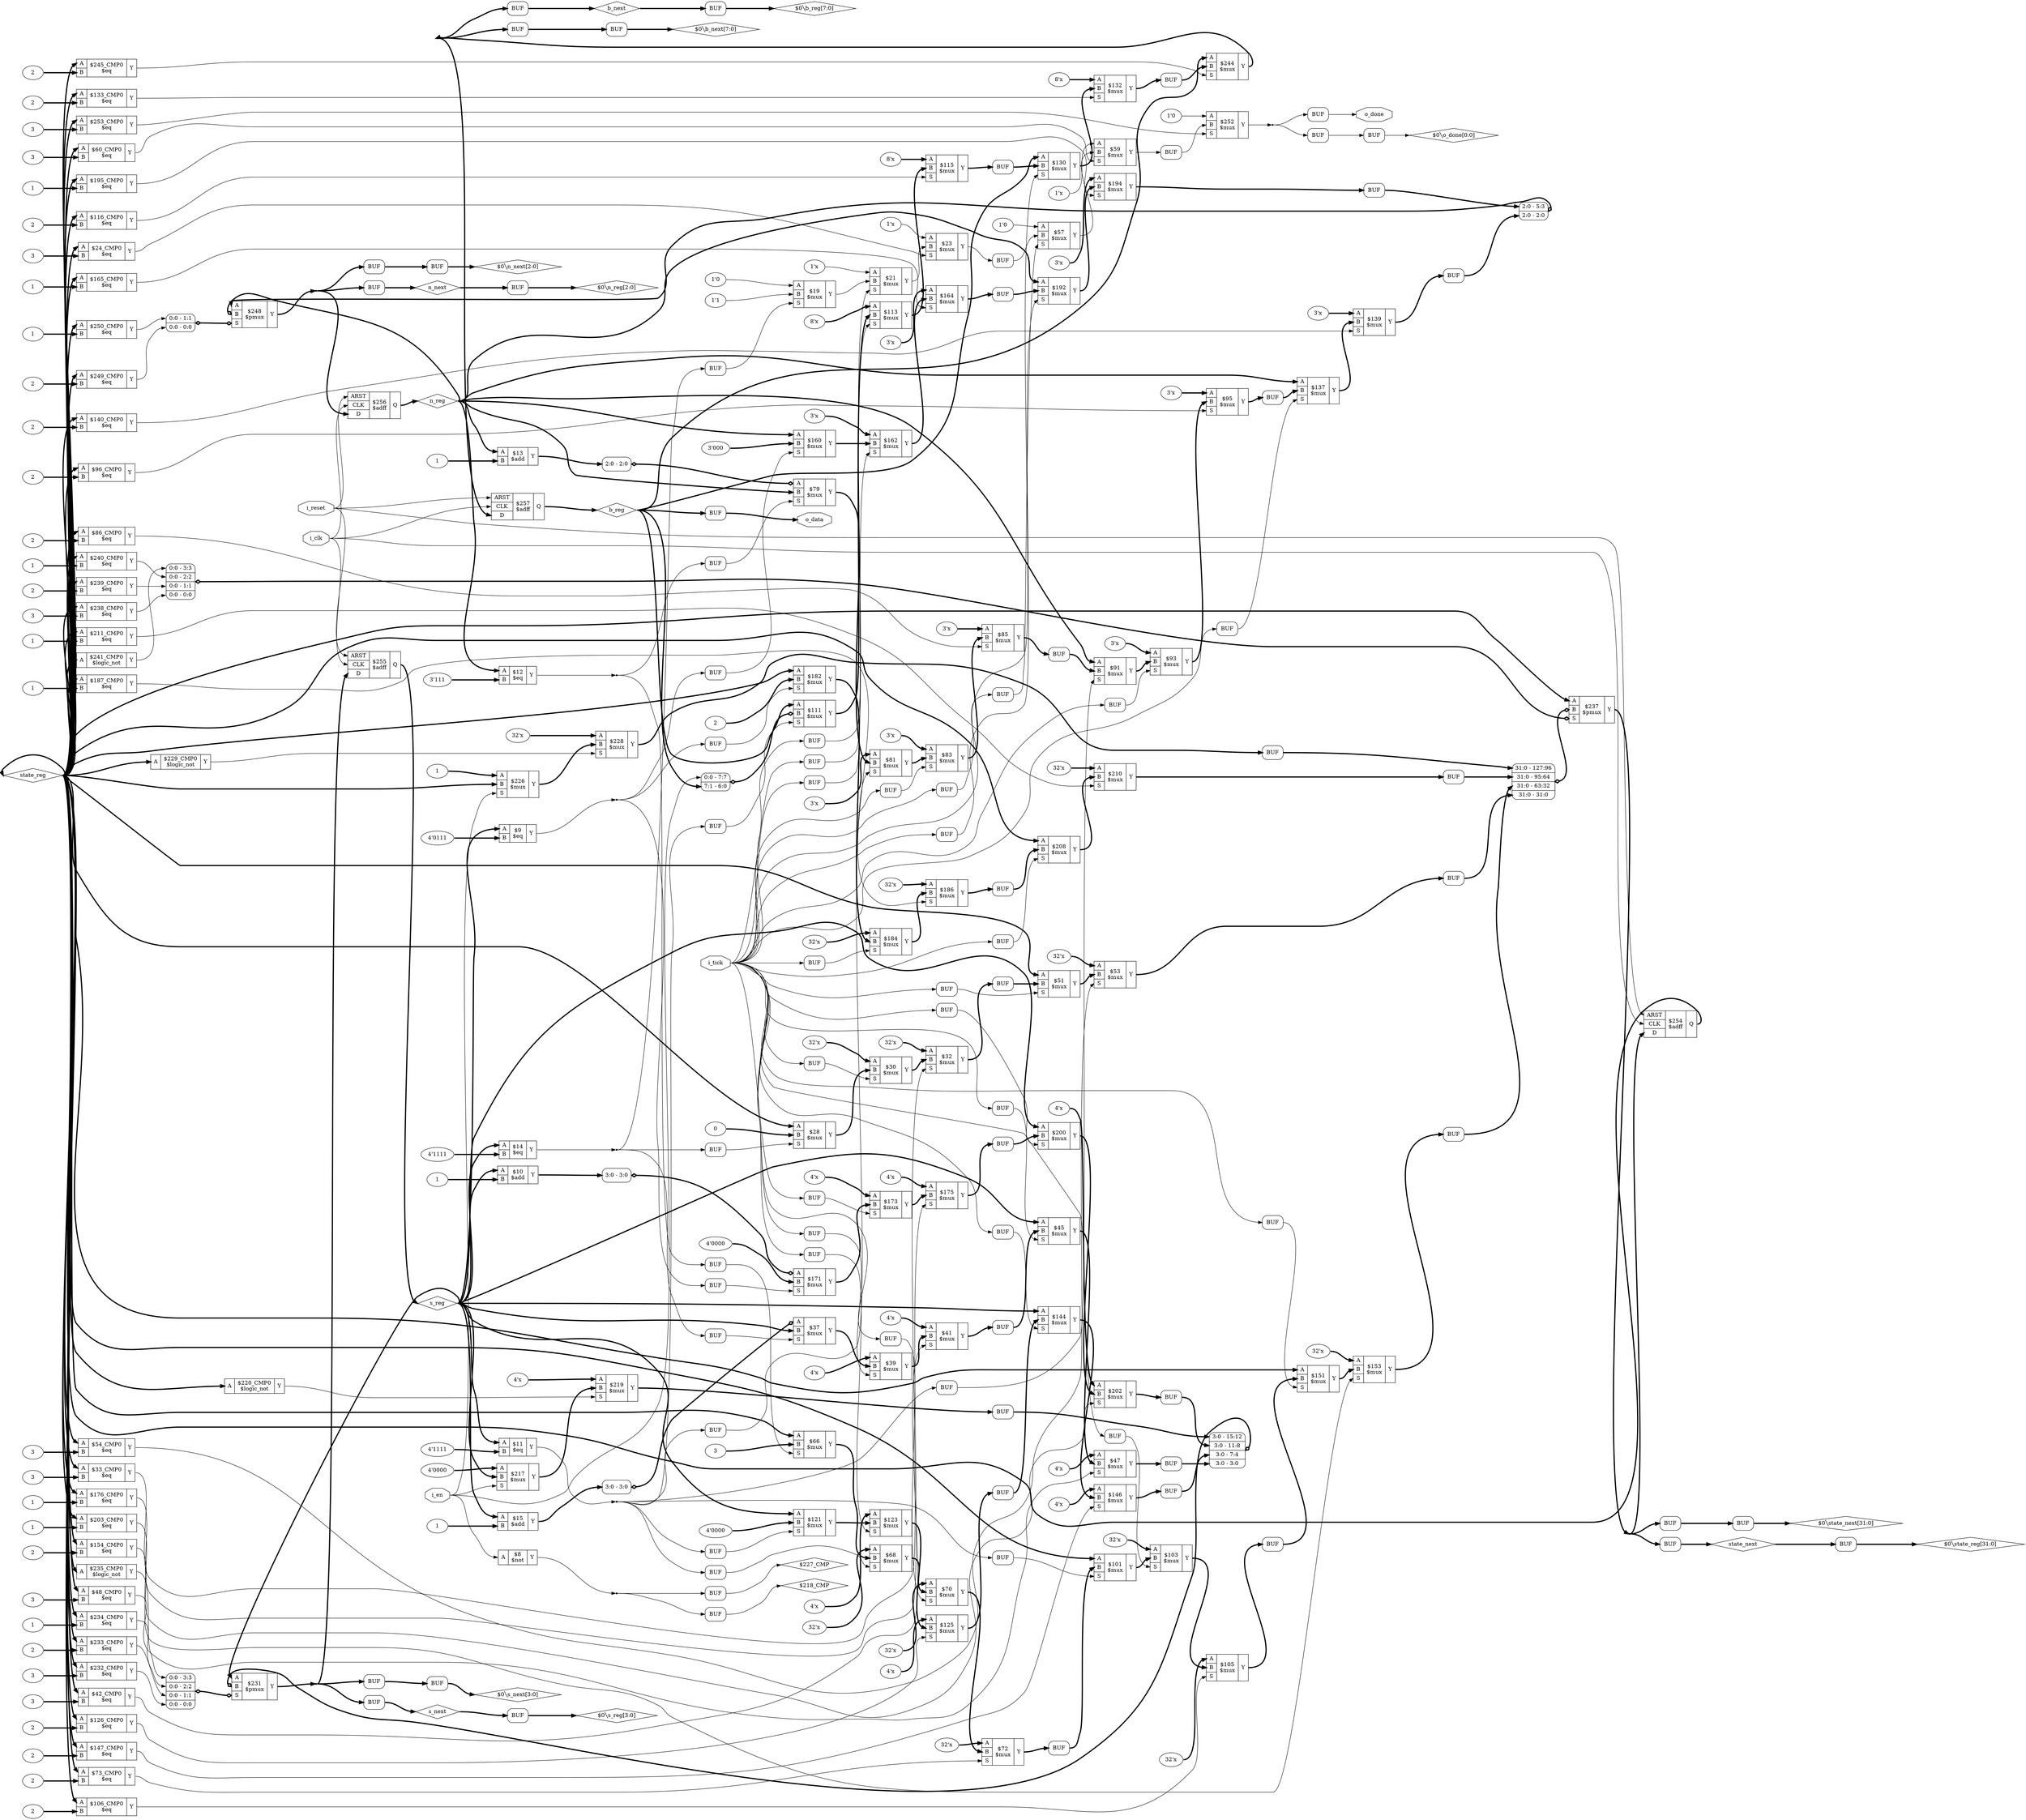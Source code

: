 digraph "mod_uart_rx" {
rankdir="LR";
remincross=true;
n188 [ shape=diamond, label="b_next", color="black", fontcolor="black" ];
n189 [ shape=diamond, label="b_reg", color="black", fontcolor="black" ];
n190 [ shape=diamond, label="n_next", color="black", fontcolor="black" ];
n191 [ shape=diamond, label="n_reg", color="black", fontcolor="black" ];
n192 [ shape=diamond, label="s_next", color="black", fontcolor="black" ];
n193 [ shape=diamond, label="s_reg", color="black", fontcolor="black" ];
n194 [ shape=diamond, label="state_next", color="black", fontcolor="black" ];
n195 [ shape=diamond, label="state_reg", color="black", fontcolor="black" ];
n196 [ shape=octagon, label="o_data", color="black", fontcolor="black" ];
n197 [ shape=octagon, label="o_done", color="black", fontcolor="black" ];
n198 [ shape=octagon, label="i_tick", color="black", fontcolor="black" ];
n199 [ shape=octagon, label="i_en", color="black", fontcolor="black" ];
n200 [ shape=octagon, label="i_reset", color="black", fontcolor="black" ];
n201 [ shape=octagon, label="i_clk", color="black", fontcolor="black" ];
c206 [ shape=record, label="{{<p202> ARST|<p203> CLK|<p204> D}|$257\n$adff|{<p205> Q}}" ];
c207 [ shape=record, label="{{<p202> ARST|<p203> CLK|<p204> D}|$256\n$adff|{<p205> Q}}" ];
c208 [ shape=record, label="{{<p202> ARST|<p203> CLK|<p204> D}|$255\n$adff|{<p205> Q}}" ];
c209 [ shape=record, label="{{<p202> ARST|<p203> CLK|<p204> D}|$254\n$adff|{<p205> Q}}" ];
v0 [ label="1'0" ];
c214 [ shape=record, label="{{<p210> A|<p211> B|<p212> S}|$252\n$mux|{<p213> Y}}" ];
v1 [ label="3" ];
c215 [ shape=record, label="{{<p210> A|<p211> B}|$253_CMP0\n$eq|{<p213> Y}}" ];
v2 [ label="1" ];
c216 [ shape=record, label="{{<p210> A|<p211> B}|$250_CMP0\n$eq|{<p213> Y}}" ];
c217 [ shape=record, label="{{<p210> A|<p211> B|<p212> S}|$248\n$pmux|{<p213> Y}}" ];
x3 [ shape=record, style=rounded, label="<s1> 0:0 - 1:1 |<s0> 0:0 - 0:0 " ];
x3:e -> c217:p212:w [arrowhead=odiamond, arrowtail=odiamond, dir=both, color="black", style="setlinewidth(3)", label=""];
x4 [ shape=record, style=rounded, label="<s1> 2:0 - 5:3 |<s0> 2:0 - 2:0 " ];
x4:e -> c217:p211:w [arrowhead=odiamond, arrowtail=odiamond, dir=both, color="black", style="setlinewidth(3)", label=""];
v5 [ label="2" ];
c218 [ shape=record, label="{{<p210> A|<p211> B}|$249_CMP0\n$eq|{<p213> Y}}" ];
c219 [ shape=record, label="{{<p210> A|<p211> B|<p212> S}|$244\n$mux|{<p213> Y}}" ];
v6 [ label="2" ];
c220 [ shape=record, label="{{<p210> A|<p211> B}|$245_CMP0\n$eq|{<p213> Y}}" ];
c221 [ shape=record, label="{{<p210> A}|$241_CMP0\n$logic_not|{<p213> Y}}" ];
v7 [ label="1" ];
c222 [ shape=record, label="{{<p210> A|<p211> B}|$240_CMP0\n$eq|{<p213> Y}}" ];
v8 [ label="2" ];
c223 [ shape=record, label="{{<p210> A|<p211> B}|$239_CMP0\n$eq|{<p213> Y}}" ];
c224 [ shape=record, label="{{<p210> A|<p211> B|<p212> S}|$237\n$pmux|{<p213> Y}}" ];
x9 [ shape=record, style=rounded, label="<s3> 0:0 - 3:3 |<s2> 0:0 - 2:2 |<s1> 0:0 - 1:1 |<s0> 0:0 - 0:0 " ];
x9:e -> c224:p212:w [arrowhead=odiamond, arrowtail=odiamond, dir=both, color="black", style="setlinewidth(3)", label=""];
x10 [ shape=record, style=rounded, label="<s3> 31:0 - 127:96 |<s2> 31:0 - 95:64 |<s1> 31:0 - 63:32 |<s0> 31:0 - 31:0 " ];
x10:e -> c224:p211:w [arrowhead=odiamond, arrowtail=odiamond, dir=both, color="black", style="setlinewidth(3)", label=""];
v11 [ label="3" ];
c225 [ shape=record, label="{{<p210> A|<p211> B}|$238_CMP0\n$eq|{<p213> Y}}" ];
c226 [ shape=record, label="{{<p210> A}|$235_CMP0\n$logic_not|{<p213> Y}}" ];
v12 [ label="1" ];
c227 [ shape=record, label="{{<p210> A|<p211> B}|$234_CMP0\n$eq|{<p213> Y}}" ];
v13 [ label="2" ];
c228 [ shape=record, label="{{<p210> A|<p211> B}|$233_CMP0\n$eq|{<p213> Y}}" ];
c229 [ shape=record, label="{{<p210> A|<p211> B|<p212> S}|$231\n$pmux|{<p213> Y}}" ];
x14 [ shape=record, style=rounded, label="<s3> 0:0 - 3:3 |<s2> 0:0 - 2:2 |<s1> 0:0 - 1:1 |<s0> 0:0 - 0:0 " ];
x14:e -> c229:p212:w [arrowhead=odiamond, arrowtail=odiamond, dir=both, color="black", style="setlinewidth(3)", label=""];
x15 [ shape=record, style=rounded, label="<s3> 3:0 - 15:12 |<s2> 3:0 - 11:8 |<s1> 3:0 - 7:4 |<s0> 3:0 - 3:0 " ];
x15:e -> c229:p211:w [arrowhead=odiamond, arrowtail=odiamond, dir=both, color="black", style="setlinewidth(3)", label=""];
v16 [ label="3" ];
c230 [ shape=record, label="{{<p210> A|<p211> B}|$232_CMP0\n$eq|{<p213> Y}}" ];
v17 [ label="32'x" ];
c231 [ shape=record, label="{{<p210> A|<p211> B|<p212> S}|$228\n$mux|{<p213> Y}}" ];
c232 [ shape=record, label="{{<p210> A}|$229_CMP0\n$logic_not|{<p213> Y}}" ];
v18 [ label="1" ];
c233 [ shape=record, label="{{<p210> A|<p211> B|<p212> S}|$226\n$mux|{<p213> Y}}" ];
v19 [ label="4'x" ];
c234 [ shape=record, label="{{<p210> A|<p211> B|<p212> S}|$219\n$mux|{<p213> Y}}" ];
c235 [ shape=record, label="{{<p210> A}|$220_CMP0\n$logic_not|{<p213> Y}}" ];
v20 [ label="4'0000" ];
c236 [ shape=record, label="{{<p210> A|<p211> B|<p212> S}|$217\n$mux|{<p213> Y}}" ];
v21 [ label="32'x" ];
c237 [ shape=record, label="{{<p210> A|<p211> B|<p212> S}|$210\n$mux|{<p213> Y}}" ];
v22 [ label="1" ];
c238 [ shape=record, label="{{<p210> A|<p211> B}|$211_CMP0\n$eq|{<p213> Y}}" ];
c239 [ shape=record, label="{{<p210> A|<p211> B|<p212> S}|$208\n$mux|{<p213> Y}}" ];
v23 [ label="4'x" ];
c240 [ shape=record, label="{{<p210> A|<p211> B|<p212> S}|$202\n$mux|{<p213> Y}}" ];
v24 [ label="1" ];
c241 [ shape=record, label="{{<p210> A|<p211> B}|$203_CMP0\n$eq|{<p213> Y}}" ];
c242 [ shape=record, label="{{<p210> A|<p211> B|<p212> S}|$200\n$mux|{<p213> Y}}" ];
v25 [ label="3'x" ];
c243 [ shape=record, label="{{<p210> A|<p211> B|<p212> S}|$194\n$mux|{<p213> Y}}" ];
v26 [ label="1" ];
c244 [ shape=record, label="{{<p210> A|<p211> B}|$195_CMP0\n$eq|{<p213> Y}}" ];
c245 [ shape=record, label="{{<p210> A|<p211> B|<p212> S}|$192\n$mux|{<p213> Y}}" ];
v27 [ label="32'x" ];
c246 [ shape=record, label="{{<p210> A|<p211> B|<p212> S}|$186\n$mux|{<p213> Y}}" ];
v28 [ label="1" ];
c247 [ shape=record, label="{{<p210> A|<p211> B}|$187_CMP0\n$eq|{<p213> Y}}" ];
v29 [ label="32'x" ];
c248 [ shape=record, label="{{<p210> A|<p211> B|<p212> S}|$184\n$mux|{<p213> Y}}" ];
v30 [ label="2" ];
c249 [ shape=record, label="{{<p210> A|<p211> B|<p212> S}|$182\n$mux|{<p213> Y}}" ];
v31 [ label="4'x" ];
c250 [ shape=record, label="{{<p210> A|<p211> B|<p212> S}|$175\n$mux|{<p213> Y}}" ];
v32 [ label="1" ];
c251 [ shape=record, label="{{<p210> A|<p211> B}|$176_CMP0\n$eq|{<p213> Y}}" ];
v33 [ label="4'x" ];
c252 [ shape=record, label="{{<p210> A|<p211> B|<p212> S}|$173\n$mux|{<p213> Y}}" ];
v34 [ label="4'0000" ];
c253 [ shape=record, label="{{<p210> A|<p211> B|<p212> S}|$171\n$mux|{<p213> Y}}" ];
x35 [ shape=record, style=rounded, label="<s0> 3:0 - 3:0 " ];
x35:e -> c253:p210:w [arrowhead=odiamond, arrowtail=odiamond, dir=both, color="black", style="setlinewidth(3)", label=""];
v36 [ label="3'x" ];
c254 [ shape=record, label="{{<p210> A|<p211> B|<p212> S}|$164\n$mux|{<p213> Y}}" ];
v37 [ label="1" ];
c255 [ shape=record, label="{{<p210> A|<p211> B}|$165_CMP0\n$eq|{<p213> Y}}" ];
v38 [ label="3'x" ];
c256 [ shape=record, label="{{<p210> A|<p211> B|<p212> S}|$162\n$mux|{<p213> Y}}" ];
v39 [ label="3'000" ];
c257 [ shape=record, label="{{<p210> A|<p211> B|<p212> S}|$160\n$mux|{<p213> Y}}" ];
v40 [ label="32'x" ];
c258 [ shape=record, label="{{<p210> A|<p211> B|<p212> S}|$153\n$mux|{<p213> Y}}" ];
v41 [ label="2" ];
c259 [ shape=record, label="{{<p210> A|<p211> B}|$154_CMP0\n$eq|{<p213> Y}}" ];
c260 [ shape=record, label="{{<p210> A|<p211> B|<p212> S}|$151\n$mux|{<p213> Y}}" ];
v42 [ label="4'x" ];
c261 [ shape=record, label="{{<p210> A|<p211> B|<p212> S}|$146\n$mux|{<p213> Y}}" ];
v43 [ label="2" ];
c262 [ shape=record, label="{{<p210> A|<p211> B}|$147_CMP0\n$eq|{<p213> Y}}" ];
c263 [ shape=record, label="{{<p210> A|<p211> B|<p212> S}|$144\n$mux|{<p213> Y}}" ];
v44 [ label="3'x" ];
c264 [ shape=record, label="{{<p210> A|<p211> B|<p212> S}|$139\n$mux|{<p213> Y}}" ];
v45 [ label="2" ];
c265 [ shape=record, label="{{<p210> A|<p211> B}|$140_CMP0\n$eq|{<p213> Y}}" ];
c266 [ shape=record, label="{{<p210> A|<p211> B|<p212> S}|$137\n$mux|{<p213> Y}}" ];
v46 [ label="8'x" ];
c267 [ shape=record, label="{{<p210> A|<p211> B|<p212> S}|$132\n$mux|{<p213> Y}}" ];
v47 [ label="2" ];
c268 [ shape=record, label="{{<p210> A|<p211> B}|$133_CMP0\n$eq|{<p213> Y}}" ];
c269 [ shape=record, label="{{<p210> A|<p211> B|<p212> S}|$130\n$mux|{<p213> Y}}" ];
v48 [ label="4'x" ];
c270 [ shape=record, label="{{<p210> A|<p211> B|<p212> S}|$125\n$mux|{<p213> Y}}" ];
v49 [ label="2" ];
c271 [ shape=record, label="{{<p210> A|<p211> B}|$126_CMP0\n$eq|{<p213> Y}}" ];
v50 [ label="4'x" ];
c272 [ shape=record, label="{{<p210> A|<p211> B|<p212> S}|$123\n$mux|{<p213> Y}}" ];
v51 [ label="4'0000" ];
c273 [ shape=record, label="{{<p210> A|<p211> B|<p212> S}|$121\n$mux|{<p213> Y}}" ];
v52 [ label="8'x" ];
c274 [ shape=record, label="{{<p210> A|<p211> B|<p212> S}|$115\n$mux|{<p213> Y}}" ];
v53 [ label="2" ];
c275 [ shape=record, label="{{<p210> A|<p211> B}|$116_CMP0\n$eq|{<p213> Y}}" ];
v54 [ label="8'x" ];
c276 [ shape=record, label="{{<p210> A|<p211> B|<p212> S}|$113\n$mux|{<p213> Y}}" ];
c277 [ shape=record, label="{{<p210> A|<p211> B|<p212> S}|$111\n$mux|{<p213> Y}}" ];
x55 [ shape=record, style=rounded, label="<s1> 0:0 - 7:7 |<s0> 7:1 - 6:0 " ];
x55:e -> c277:p211:w [arrowhead=odiamond, arrowtail=odiamond, dir=both, color="black", style="setlinewidth(3)", label=""];
v56 [ label="32'x" ];
c278 [ shape=record, label="{{<p210> A|<p211> B|<p212> S}|$105\n$mux|{<p213> Y}}" ];
v57 [ label="2" ];
c279 [ shape=record, label="{{<p210> A|<p211> B}|$106_CMP0\n$eq|{<p213> Y}}" ];
v58 [ label="32'x" ];
c280 [ shape=record, label="{{<p210> A|<p211> B|<p212> S}|$103\n$mux|{<p213> Y}}" ];
c281 [ shape=record, label="{{<p210> A|<p211> B|<p212> S}|$101\n$mux|{<p213> Y}}" ];
v59 [ label="3'x" ];
c282 [ shape=record, label="{{<p210> A|<p211> B|<p212> S}|$95\n$mux|{<p213> Y}}" ];
v60 [ label="2" ];
c283 [ shape=record, label="{{<p210> A|<p211> B}|$96_CMP0\n$eq|{<p213> Y}}" ];
v61 [ label="3'x" ];
c284 [ shape=record, label="{{<p210> A|<p211> B|<p212> S}|$93\n$mux|{<p213> Y}}" ];
c285 [ shape=record, label="{{<p210> A|<p211> B|<p212> S}|$91\n$mux|{<p213> Y}}" ];
v62 [ label="3'x" ];
c286 [ shape=record, label="{{<p210> A|<p211> B|<p212> S}|$85\n$mux|{<p213> Y}}" ];
v63 [ label="2" ];
c287 [ shape=record, label="{{<p210> A|<p211> B}|$86_CMP0\n$eq|{<p213> Y}}" ];
v64 [ label="3'x" ];
c288 [ shape=record, label="{{<p210> A|<p211> B|<p212> S}|$83\n$mux|{<p213> Y}}" ];
v65 [ label="3'x" ];
c289 [ shape=record, label="{{<p210> A|<p211> B|<p212> S}|$81\n$mux|{<p213> Y}}" ];
c290 [ shape=record, label="{{<p210> A|<p211> B|<p212> S}|$79\n$mux|{<p213> Y}}" ];
x66 [ shape=record, style=rounded, label="<s0> 2:0 - 2:0 " ];
x66:e -> c290:p210:w [arrowhead=odiamond, arrowtail=odiamond, dir=both, color="black", style="setlinewidth(3)", label=""];
v67 [ label="32'x" ];
c291 [ shape=record, label="{{<p210> A|<p211> B|<p212> S}|$72\n$mux|{<p213> Y}}" ];
v68 [ label="2" ];
c292 [ shape=record, label="{{<p210> A|<p211> B}|$73_CMP0\n$eq|{<p213> Y}}" ];
v69 [ label="32'x" ];
c293 [ shape=record, label="{{<p210> A|<p211> B|<p212> S}|$70\n$mux|{<p213> Y}}" ];
v70 [ label="32'x" ];
c294 [ shape=record, label="{{<p210> A|<p211> B|<p212> S}|$68\n$mux|{<p213> Y}}" ];
v71 [ label="3" ];
c295 [ shape=record, label="{{<p210> A|<p211> B|<p212> S}|$66\n$mux|{<p213> Y}}" ];
v72 [ label="1'x" ];
c296 [ shape=record, label="{{<p210> A|<p211> B|<p212> S}|$59\n$mux|{<p213> Y}}" ];
v73 [ label="3" ];
c297 [ shape=record, label="{{<p210> A|<p211> B}|$60_CMP0\n$eq|{<p213> Y}}" ];
v74 [ label="1'0" ];
c298 [ shape=record, label="{{<p210> A|<p211> B|<p212> S}|$57\n$mux|{<p213> Y}}" ];
v75 [ label="32'x" ];
c299 [ shape=record, label="{{<p210> A|<p211> B|<p212> S}|$53\n$mux|{<p213> Y}}" ];
v76 [ label="3" ];
c300 [ shape=record, label="{{<p210> A|<p211> B}|$54_CMP0\n$eq|{<p213> Y}}" ];
c301 [ shape=record, label="{{<p210> A|<p211> B|<p212> S}|$51\n$mux|{<p213> Y}}" ];
v77 [ label="4'x" ];
c302 [ shape=record, label="{{<p210> A|<p211> B|<p212> S}|$47\n$mux|{<p213> Y}}" ];
v78 [ label="3" ];
c303 [ shape=record, label="{{<p210> A|<p211> B}|$48_CMP0\n$eq|{<p213> Y}}" ];
c304 [ shape=record, label="{{<p210> A|<p211> B|<p212> S}|$45\n$mux|{<p213> Y}}" ];
v79 [ label="4'x" ];
c305 [ shape=record, label="{{<p210> A|<p211> B|<p212> S}|$41\n$mux|{<p213> Y}}" ];
v80 [ label="3" ];
c306 [ shape=record, label="{{<p210> A|<p211> B}|$42_CMP0\n$eq|{<p213> Y}}" ];
v81 [ label="4'x" ];
c307 [ shape=record, label="{{<p210> A|<p211> B|<p212> S}|$39\n$mux|{<p213> Y}}" ];
c308 [ shape=record, label="{{<p210> A|<p211> B|<p212> S}|$37\n$mux|{<p213> Y}}" ];
x82 [ shape=record, style=rounded, label="<s0> 3:0 - 3:0 " ];
x82:e -> c308:p210:w [arrowhead=odiamond, arrowtail=odiamond, dir=both, color="black", style="setlinewidth(3)", label=""];
v83 [ label="32'x" ];
c309 [ shape=record, label="{{<p210> A|<p211> B|<p212> S}|$32\n$mux|{<p213> Y}}" ];
v84 [ label="3" ];
c310 [ shape=record, label="{{<p210> A|<p211> B}|$33_CMP0\n$eq|{<p213> Y}}" ];
v85 [ label="32'x" ];
c311 [ shape=record, label="{{<p210> A|<p211> B|<p212> S}|$30\n$mux|{<p213> Y}}" ];
v86 [ label="0" ];
c312 [ shape=record, label="{{<p210> A|<p211> B|<p212> S}|$28\n$mux|{<p213> Y}}" ];
v87 [ label="1'x" ];
c313 [ shape=record, label="{{<p210> A|<p211> B|<p212> S}|$23\n$mux|{<p213> Y}}" ];
v88 [ label="3" ];
c314 [ shape=record, label="{{<p210> A|<p211> B}|$24_CMP0\n$eq|{<p213> Y}}" ];
v89 [ label="1'x" ];
c315 [ shape=record, label="{{<p210> A|<p211> B|<p212> S}|$21\n$mux|{<p213> Y}}" ];
v90 [ label="1'1" ];
v91 [ label="1'0" ];
c316 [ shape=record, label="{{<p210> A|<p211> B|<p212> S}|$19\n$mux|{<p213> Y}}" ];
v92 [ label="1" ];
c317 [ shape=record, label="{{<p210> A|<p211> B}|$15\n$add|{<p213> Y}}" ];
v93 [ label="4'1111" ];
c318 [ shape=record, label="{{<p210> A|<p211> B}|$14\n$eq|{<p213> Y}}" ];
v94 [ label="1" ];
c319 [ shape=record, label="{{<p210> A|<p211> B}|$13\n$add|{<p213> Y}}" ];
v95 [ label="3'111" ];
c320 [ shape=record, label="{{<p210> A|<p211> B}|$12\n$eq|{<p213> Y}}" ];
v96 [ label="4'1111" ];
c321 [ shape=record, label="{{<p210> A|<p211> B}|$11\n$eq|{<p213> Y}}" ];
v97 [ label="1" ];
c322 [ shape=record, label="{{<p210> A|<p211> B}|$10\n$add|{<p213> Y}}" ];
v98 [ label="4'0111" ];
c323 [ shape=record, label="{{<p210> A|<p211> B}|$9\n$eq|{<p213> Y}}" ];
c324 [ shape=record, label="{{<p210> A}|$8\n$not|{<p213> Y}}" ];
x99 [shape=box, style=rounded, label="BUF"];
x100 [shape=box, style=rounded, label="BUF"];
x101 [shape=box, style=rounded, label="BUF"];
x102 [shape=box, style=rounded, label="BUF"];
x103 [shape=box, style=rounded, label="BUF"];
x104 [shape=box, style=rounded, label="BUF"];
x105 [shape=box, style=rounded, label="BUF"];
x106 [shape=box, style=rounded, label="BUF"];
x107 [shape=box, style=rounded, label="BUF"];
x108 [shape=box, style=rounded, label="BUF"];
x109 [shape=box, style=rounded, label="BUF"];
x110 [shape=box, style=rounded, label="BUF"];
x111 [shape=box, style=rounded, label="BUF"];
x112 [shape=box, style=rounded, label="BUF"];
x113 [shape=box, style=rounded, label="BUF"];
x114 [shape=box, style=rounded, label="BUF"];
x115 [shape=box, style=rounded, label="BUF"];
x116 [shape=box, style=rounded, label="BUF"];
x117 [shape=box, style=rounded, label="BUF"];
x118 [shape=box, style=rounded, label="BUF"];
x119 [shape=box, style=rounded, label="BUF"];
x120 [shape=box, style=rounded, label="BUF"];
x121 [shape=box, style=rounded, label="BUF"];
x122 [shape=box, style=rounded, label="BUF"];
x123 [shape=box, style=rounded, label="BUF"];
x124 [shape=box, style=rounded, label="BUF"];
x125 [shape=box, style=rounded, label="BUF"];
x126 [shape=box, style=rounded, label="BUF"];
x127 [shape=box, style=rounded, label="BUF"];
x128 [shape=box, style=rounded, label="BUF"];
x129 [shape=box, style=rounded, label="BUF"];
x130 [shape=box, style=rounded, label="BUF"];
x131 [shape=box, style=rounded, label="BUF"];
x132 [shape=box, style=rounded, label="BUF"];
x133 [shape=box, style=rounded, label="BUF"];
x134 [shape=box, style=rounded, label="BUF"];
x135 [shape=box, style=rounded, label="BUF"];
x136 [shape=box, style=rounded, label="BUF"];
x137 [shape=box, style=rounded, label="BUF"];
x138 [shape=box, style=rounded, label="BUF"];
x139 [shape=box, style=rounded, label="BUF"];
x140 [shape=box, style=rounded, label="BUF"];
x141 [shape=box, style=rounded, label="BUF"];
x142 [shape=box, style=rounded, label="BUF"];
x143 [shape=box, style=rounded, label="BUF"];
x144 [shape=box, style=rounded, label="BUF"];
x145 [shape=box, style=rounded, label="BUF"];
x146 [shape=box, style=rounded, label="BUF"];
x147 [shape=box, style=rounded, label="BUF"];
x148 [shape=box, style=rounded, label="BUF"];
x149 [shape=box, style=rounded, label="BUF"];
x150 [shape=box, style=rounded, label="BUF"];
x151 [shape=box, style=rounded, label="BUF"];
x152 [shape=box, style=rounded, label="BUF"];
x153 [shape=box, style=rounded, label="BUF"];
x154 [shape=box, style=rounded, label="BUF"];
x155 [shape=box, style=rounded, label="BUF"];
x156 [shape=box, style=rounded, label="BUF"];
x157 [shape=box, style=rounded, label="BUF"];
x158 [shape=box, style=rounded, label="BUF"];
x159 [shape=box, style=rounded, label="BUF"];
x160 [shape=box, style=rounded, label="BUF"];
x161 [shape=box, style=rounded, label="BUF"];
x162 [shape=box, style=rounded, label="BUF"];
x163 [shape=box, style=rounded, label="BUF"];
x164 [shape=box, style=rounded, label="BUF"];
x165 [shape=box, style=rounded, label="BUF"];
x166 [shape=box, style=rounded, label="BUF"];
x167 [shape=box, style=rounded, label="BUF"];
x168 [shape=box, style=rounded, label="BUF"];
x169 [shape=box, style=rounded, label="BUF"];
x170 [shape=box, style=rounded, label="BUF"];
x171 [shape=box, style=rounded, label="BUF"];
x172 [shape=box, style=rounded, label="BUF"];
x173 [shape=box, style=rounded, label="BUF"];
x174 [shape=box, style=rounded, label="BUF"];
x175 [shape=box, style=rounded, label="BUF"];
x176 [shape=box, style=rounded, label="BUF"];
x177 [shape=box, style=rounded, label="BUF"];
x178 [shape=box, style=rounded, label="BUF"];
x179 [shape=box, style=rounded, label="BUF"];
x180 [shape=box, style=rounded, label="BUF"];
n1 [ shape=point ];
c214:p213:e -> n1:w [color="black", label=""];
n1:e -> x171:w:w [color="black", label=""];
n1:e -> x176:w:w [color="black", label=""];
c223:p213:e -> x9:s1:w [color="black", label=""];
c289:p213:e -> c288:p211:w [color="black", style="setlinewidth(3)", label=""];
x125:e:e -> c289:p212:w [color="black", label=""];
c290:p213:e -> c289:p211:w [color="black", style="setlinewidth(3)", label=""];
x124:e:e -> c290:p212:w [color="black", label=""];
c291:p213:e -> x123:w:w [color="black", style="setlinewidth(3)", label=""];
c292:p213:e -> c291:p212:w [color="black", label=""];
c293:p213:e -> c291:p211:w [color="black", style="setlinewidth(3)", label=""];
x122:e:e -> c293:p212:w [color="black", label=""];
c294:p213:e -> c293:p211:w [color="black", style="setlinewidth(3)", label=""];
x121:e:e -> c294:p212:w [color="black", label=""];
n11 [ shape=point ];
c224:p213:e -> n11:w [color="black", style="setlinewidth(3)", label=""];
n11:e -> c209:p204:w [color="black", style="setlinewidth(3)", label=""];
n11:e -> x168:w:w [color="black", style="setlinewidth(3)", label=""];
n11:e -> x177:w:w [color="black", style="setlinewidth(3)", label=""];
c295:p213:e -> c294:p211:w [color="black", style="setlinewidth(3)", label=""];
x120:e:e -> c295:p212:w [color="black", label=""];
c296:p213:e -> x119:w:w [color="black", label=""];
c297:p213:e -> c296:p212:w [color="black", label=""];
c298:p213:e -> c296:p211:w [color="black", label=""];
x118:e:e -> c298:p212:w [color="black", label=""];
c299:p213:e -> x117:w:w [color="black", style="setlinewidth(3)", label=""];
c300:p213:e -> c299:p212:w [color="black", label=""];
c301:p213:e -> c299:p211:w [color="black", style="setlinewidth(3)", label=""];
x116:e:e -> c301:p212:w [color="black", label=""];
c225:p213:e -> x9:s0:w [color="black", label=""];
c302:p213:e -> x115:w:w [color="black", style="setlinewidth(3)", label=""];
c303:p213:e -> c302:p212:w [color="black", label=""];
c304:p213:e -> c302:p211:w [color="black", style="setlinewidth(3)", label=""];
x114:e:e -> c304:p212:w [color="black", label=""];
c305:p213:e -> x113:w:w [color="black", style="setlinewidth(3)", label=""];
c306:p213:e -> c305:p212:w [color="black", label=""];
c307:p213:e -> c305:p211:w [color="black", style="setlinewidth(3)", label=""];
x112:e:e -> c307:p212:w [color="black", label=""];
c308:p213:e -> c307:p211:w [color="black", style="setlinewidth(3)", label=""];
x111:e:e -> c308:p212:w [color="black", label=""];
c226:p213:e -> x14:s3:w [color="black", label=""];
c309:p213:e -> x110:w:w [color="black", style="setlinewidth(3)", label=""];
c310:p213:e -> c309:p212:w [color="black", label=""];
c311:p213:e -> c309:p211:w [color="black", style="setlinewidth(3)", label=""];
x109:e:e -> c311:p212:w [color="black", label=""];
c312:p213:e -> c311:p211:w [color="black", style="setlinewidth(3)", label=""];
x108:e:e -> c312:p212:w [color="black", label=""];
c313:p213:e -> x107:w:w [color="black", label=""];
c314:p213:e -> c313:p212:w [color="black", label=""];
c315:p213:e -> c313:p211:w [color="black", label=""];
x106:e:e -> c315:p212:w [color="black", label=""];
c227:p213:e -> x14:s2:w [color="black", label=""];
c316:p213:e -> c315:p211:w [color="black", label=""];
x105:e:e -> c316:p212:w [color="black", label=""];
c317:p213:e -> x82:s0:w [color="black", style="setlinewidth(3)", label=""];
x113:e:e -> c304:p211:w [color="black", style="setlinewidth(3)", label=""];
x110:e:e -> c301:p211:w [color="black", style="setlinewidth(3)", label=""];
x107:e:e -> c298:p211:w [color="black", label=""];
n146 [ shape=point ];
c318:p213:e -> n146:w [color="black", label=""];
n146:e -> x105:w:w [color="black", label=""];
n146:e -> x108:w:w [color="black", label=""];
n146:e -> x111:w:w [color="black", label=""];
x115:e:e -> x15:s0:w [color="black", style="setlinewidth(3)", label=""];
x117:e:e -> x10:s0:w [color="black", style="setlinewidth(3)", label=""];
x119:e:e -> c214:p211:w [color="black", label=""];
c228:p213:e -> x14:s1:w [color="black", label=""];
c319:p213:e -> x66:s0:w [color="black", style="setlinewidth(3)", label=""];
x127:e:e -> c285:p211:w [color="black", style="setlinewidth(3)", label=""];
x123:e:e -> c281:p211:w [color="black", style="setlinewidth(3)", label=""];
n153 [ shape=point ];
c320:p213:e -> n153:w [color="black", label=""];
n153:e -> x120:w:w [color="black", label=""];
n153:e -> x124:w:w [color="black", label=""];
x136:e:e -> c269:p211:w [color="black", style="setlinewidth(3)", label=""];
x130:e:e -> c266:p211:w [color="black", style="setlinewidth(3)", label=""];
x139:e:e -> c263:p211:w [color="black", style="setlinewidth(3)", label=""];
x133:e:e -> c260:p211:w [color="black", style="setlinewidth(3)", label=""];
n158 [ shape=point ];
c321:p213:e -> n158:w [color="black", label=""];
n158:e -> x121:w:w [color="black", label=""];
n158:e -> x125:w:w [color="black", label=""];
n158:e -> x128:w:w [color="black", label=""];
n158:e -> x131:w:w [color="black", label=""];
n158:e -> x134:w:w [color="black", label=""];
n158:e -> x137:w:w [color="black", label=""];
x141:e:e -> c219:p211:w [color="black", style="setlinewidth(3)", label=""];
n16 [ shape=point ];
c229:p213:e -> n16:w [color="black", style="setlinewidth(3)", label=""];
n16:e -> c208:p204:w [color="black", style="setlinewidth(3)", label=""];
n16:e -> x167:w:w [color="black", style="setlinewidth(3)", label=""];
n16:e -> x178:w:w [color="black", style="setlinewidth(3)", label=""];
x143:e:e -> x4:s0:w [color="black", style="setlinewidth(3)", label=""];
x145:e:e -> x15:s1:w [color="black", style="setlinewidth(3)", label=""];
x147:e:e -> x10:s1:w [color="black", style="setlinewidth(3)", label=""];
c322:p213:e -> x35:s0:w [color="black", style="setlinewidth(3)", label=""];
x150:e:e -> c245:p211:w [color="black", style="setlinewidth(3)", label=""];
x153:e:e -> c242:p211:w [color="black", style="setlinewidth(3)", label=""];
x156:e:e -> c239:p211:w [color="black", style="setlinewidth(3)", label=""];
n167 [ shape=point ];
c323:p213:e -> n167:w [color="black", label=""];
n167:e -> x148:w:w [color="black", label=""];
n167:e -> x151:w:w [color="black", label=""];
n167:e -> x154:w:w [color="black", label=""];
x158:e:e -> x4:s1:w [color="black", style="setlinewidth(3)", label=""];
x160:e:e -> x15:s2:w [color="black", style="setlinewidth(3)", label=""];
c230:p213:e -> x14:s0:w [color="black", label=""];
x162:e:e -> x10:s2:w [color="black", style="setlinewidth(3)", label=""];
x164:e:e -> x15:s3:w [color="black", style="setlinewidth(3)", label=""];
x166:e:e -> x10:s3:w [color="black", style="setlinewidth(3)", label=""];
n173 [ shape=point ];
c324:p213:e -> n173:w [color="black", label=""];
n173:e -> x163:w:w [color="black", label=""];
n173:e -> x165:w:w [color="black", label=""];
x169:e:e -> x100:w:w [color="black", style="setlinewidth(3)", label=""];
x170:e:e -> x101:w:w [color="black", style="setlinewidth(3)", label=""];
x167:e:e -> x102:w:w [color="black", style="setlinewidth(3)", label=""];
x168:e:e -> x103:w:w [color="black", style="setlinewidth(3)", label=""];
x171:e:e -> x104:w:w [color="black", label=""];
n179 [ shape=diamond, label="$0&#9586;b_next[7:0]" ];
x100:e:e -> n179:w [color="black", style="setlinewidth(3)", label=""];
c231:p213:e -> x166:w:w [color="black", style="setlinewidth(3)", label=""];
n180 [ shape=diamond, label="$0&#9586;n_next[2:0]" ];
x101:e:e -> n180:w [color="black", style="setlinewidth(3)", label=""];
n181 [ shape=diamond, label="$0&#9586;s_next[3:0]" ];
x102:e:e -> n181:w [color="black", style="setlinewidth(3)", label=""];
n182 [ shape=diamond, label="$0&#9586;state_next[31:0]" ];
x103:e:e -> n182:w [color="black", style="setlinewidth(3)", label=""];
n183 [ shape=diamond, label="$0&#9586;o_done[0:0]" ];
x104:e:e -> n183:w [color="black", label=""];
n184 [ shape=diamond, label="$0&#9586;b_reg[7:0]" ];
x172:e:e -> n184:w [color="black", style="setlinewidth(3)", label=""];
n185 [ shape=diamond, label="$0&#9586;n_reg[2:0]" ];
x173:e:e -> n185:w [color="black", style="setlinewidth(3)", label=""];
n186 [ shape=diamond, label="$0&#9586;s_reg[3:0]" ];
x174:e:e -> n186:w [color="black", style="setlinewidth(3)", label=""];
n187 [ shape=diamond, label="$0&#9586;state_reg[31:0]" ];
x175:e:e -> n187:w [color="black", style="setlinewidth(3)", label=""];
x180:e:e -> n188:w [color="black", style="setlinewidth(3)", label=""];
n188:e -> x172:w:w [color="black", style="setlinewidth(3)", label=""];
c206:p205:e -> n189:w [color="black", style="setlinewidth(3)", label=""];
n189:e -> c219:p210:w [color="black", style="setlinewidth(3)", label=""];
n189:e -> c269:p210:w [color="black", style="setlinewidth(3)", label=""];
n189:e -> c277:p210:w [color="black", style="setlinewidth(3)", label=""];
n189:e -> x55:s0:w [color="black", style="setlinewidth(3)", label=""];
n189:e -> x99:w:w [color="black", style="setlinewidth(3)", label=""];
c232:p213:e -> c231:p212:w [color="black", label=""];
x179:e:e -> n190:w [color="black", style="setlinewidth(3)", label=""];
n190:e -> x173:w:w [color="black", style="setlinewidth(3)", label=""];
c207:p205:e -> n191:w [color="black", style="setlinewidth(3)", label=""];
n191:e -> c217:p210:w [color="black", style="setlinewidth(3)", label=""];
n191:e -> c245:p210:w [color="black", style="setlinewidth(3)", label=""];
n191:e -> c257:p210:w [color="black", style="setlinewidth(3)", label=""];
n191:e -> c266:p210:w [color="black", style="setlinewidth(3)", label=""];
n191:e -> c285:p210:w [color="black", style="setlinewidth(3)", label=""];
n191:e -> c290:p211:w [color="black", style="setlinewidth(3)", label=""];
n191:e -> c319:p210:w [color="black", style="setlinewidth(3)", label=""];
n191:e -> c320:p210:w [color="black", style="setlinewidth(3)", label=""];
x178:e:e -> n192:w [color="black", style="setlinewidth(3)", label=""];
n192:e -> x174:w:w [color="black", style="setlinewidth(3)", label=""];
c208:p205:e -> n193:w [color="black", style="setlinewidth(3)", label=""];
n193:e -> c229:p210:w [color="black", style="setlinewidth(3)", label=""];
n193:e -> c236:p211:w [color="black", style="setlinewidth(3)", label=""];
n193:e -> c242:p210:w [color="black", style="setlinewidth(3)", label=""];
n193:e -> c263:p210:w [color="black", style="setlinewidth(3)", label=""];
n193:e -> c273:p210:w [color="black", style="setlinewidth(3)", label=""];
n193:e -> c304:p210:w [color="black", style="setlinewidth(3)", label=""];
n193:e -> c308:p211:w [color="black", style="setlinewidth(3)", label=""];
n193:e -> c317:p210:w [color="black", style="setlinewidth(3)", label=""];
n193:e -> c318:p210:w [color="black", style="setlinewidth(3)", label=""];
n193:e -> c321:p210:w [color="black", style="setlinewidth(3)", label=""];
n193:e -> c322:p210:w [color="black", style="setlinewidth(3)", label=""];
n193:e -> c323:p210:w [color="black", style="setlinewidth(3)", label=""];
x177:e:e -> n194:w [color="black", style="setlinewidth(3)", label=""];
n194:e -> x175:w:w [color="black", style="setlinewidth(3)", label=""];
c209:p205:e -> n195:w [color="black", style="setlinewidth(3)", label=""];
n195:e -> c215:p210:w [color="black", style="setlinewidth(3)", label=""];
n195:e -> c216:p210:w [color="black", style="setlinewidth(3)", label=""];
n195:e -> c218:p210:w [color="black", style="setlinewidth(3)", label=""];
n195:e -> c220:p210:w [color="black", style="setlinewidth(3)", label=""];
n195:e -> c221:p210:w [color="black", style="setlinewidth(3)", label=""];
n195:e -> c222:p210:w [color="black", style="setlinewidth(3)", label=""];
n195:e -> c223:p210:w [color="black", style="setlinewidth(3)", label=""];
n195:e -> c224:p210:w [color="black", style="setlinewidth(3)", label=""];
n195:e -> c225:p210:w [color="black", style="setlinewidth(3)", label=""];
n195:e -> c226:p210:w [color="black", style="setlinewidth(3)", label=""];
n195:e -> c227:p210:w [color="black", style="setlinewidth(3)", label=""];
n195:e -> c228:p210:w [color="black", style="setlinewidth(3)", label=""];
n195:e -> c230:p210:w [color="black", style="setlinewidth(3)", label=""];
n195:e -> c232:p210:w [color="black", style="setlinewidth(3)", label=""];
n195:e -> c233:p211:w [color="black", style="setlinewidth(3)", label=""];
n195:e -> c235:p210:w [color="black", style="setlinewidth(3)", label=""];
n195:e -> c238:p210:w [color="black", style="setlinewidth(3)", label=""];
n195:e -> c239:p210:w [color="black", style="setlinewidth(3)", label=""];
n195:e -> c241:p210:w [color="black", style="setlinewidth(3)", label=""];
n195:e -> c244:p210:w [color="black", style="setlinewidth(3)", label=""];
n195:e -> c247:p210:w [color="black", style="setlinewidth(3)", label=""];
n195:e -> c249:p210:w [color="black", style="setlinewidth(3)", label=""];
n195:e -> c251:p210:w [color="black", style="setlinewidth(3)", label=""];
n195:e -> c255:p210:w [color="black", style="setlinewidth(3)", label=""];
n195:e -> c259:p210:w [color="black", style="setlinewidth(3)", label=""];
n195:e -> c260:p210:w [color="black", style="setlinewidth(3)", label=""];
n195:e -> c262:p210:w [color="black", style="setlinewidth(3)", label=""];
n195:e -> c265:p210:w [color="black", style="setlinewidth(3)", label=""];
n195:e -> c268:p210:w [color="black", style="setlinewidth(3)", label=""];
n195:e -> c271:p210:w [color="black", style="setlinewidth(3)", label=""];
n195:e -> c275:p210:w [color="black", style="setlinewidth(3)", label=""];
n195:e -> c279:p210:w [color="black", style="setlinewidth(3)", label=""];
n195:e -> c281:p210:w [color="black", style="setlinewidth(3)", label=""];
n195:e -> c283:p210:w [color="black", style="setlinewidth(3)", label=""];
n195:e -> c287:p210:w [color="black", style="setlinewidth(3)", label=""];
n195:e -> c292:p210:w [color="black", style="setlinewidth(3)", label=""];
n195:e -> c295:p210:w [color="black", style="setlinewidth(3)", label=""];
n195:e -> c297:p210:w [color="black", style="setlinewidth(3)", label=""];
n195:e -> c300:p210:w [color="black", style="setlinewidth(3)", label=""];
n195:e -> c301:p210:w [color="black", style="setlinewidth(3)", label=""];
n195:e -> c303:p210:w [color="black", style="setlinewidth(3)", label=""];
n195:e -> c306:p210:w [color="black", style="setlinewidth(3)", label=""];
n195:e -> c310:p210:w [color="black", style="setlinewidth(3)", label=""];
n195:e -> c312:p210:w [color="black", style="setlinewidth(3)", label=""];
n195:e -> c314:p210:w [color="black", style="setlinewidth(3)", label=""];
x99:e:e -> n196:w [color="black", style="setlinewidth(3)", label=""];
x176:e:e -> n197:w [color="black", label=""];
n198:e -> x106:w:w [color="black", label=""];
n198:e -> x109:w:w [color="black", label=""];
n198:e -> x112:w:w [color="black", label=""];
n198:e -> x114:w:w [color="black", label=""];
n198:e -> x116:w:w [color="black", label=""];
n198:e -> x118:w:w [color="black", label=""];
n198:e -> x122:w:w [color="black", label=""];
n198:e -> x126:w:w [color="black", label=""];
n198:e -> x129:w:w [color="black", label=""];
n198:e -> x132:w:w [color="black", label=""];
n198:e -> x135:w:w [color="black", label=""];
n198:e -> x138:w:w [color="black", label=""];
n198:e -> x140:w:w [color="black", label=""];
n198:e -> x142:w:w [color="black", label=""];
n198:e -> x144:w:w [color="black", label=""];
n198:e -> x146:w:w [color="black", label=""];
n198:e -> x149:w:w [color="black", label=""];
n198:e -> x152:w:w [color="black", label=""];
n198:e -> x155:w:w [color="black", label=""];
n198:e -> x157:w:w [color="black", label=""];
n198:e -> x159:w:w [color="black", label=""];
n198:e -> x161:w:w [color="black", label=""];
n199:e -> c233:p212:w [color="black", label=""];
n199:e -> c236:p212:w [color="black", label=""];
n199:e -> c324:p210:w [color="black", label=""];
n199:e -> x55:s1:w [color="black", label=""];
c215:p213:e -> c214:p212:w [color="black", label=""];
c233:p213:e -> c231:p211:w [color="black", style="setlinewidth(3)", label=""];
n200:e -> c206:p202:w [color="black", label=""];
n200:e -> c207:p202:w [color="black", label=""];
n200:e -> c208:p202:w [color="black", label=""];
n200:e -> c209:p202:w [color="black", label=""];
n201:e -> c206:p203:w [color="black", label=""];
n201:e -> c207:p203:w [color="black", label=""];
n201:e -> c208:p203:w [color="black", label=""];
n201:e -> c209:p203:w [color="black", label=""];
n21 [ shape=diamond, label="$227_CMP" ];
x165:e:e -> n21:w [color="black", label=""];
c234:p213:e -> x164:w:w [color="black", style="setlinewidth(3)", label=""];
c235:p213:e -> c234:p212:w [color="black", label=""];
c236:p213:e -> c234:p211:w [color="black", style="setlinewidth(3)", label=""];
n25 [ shape=diamond, label="$218_CMP" ];
x163:e:e -> n25:w [color="black", label=""];
c237:p213:e -> x162:w:w [color="black", style="setlinewidth(3)", label=""];
c238:p213:e -> c237:p212:w [color="black", label=""];
c239:p213:e -> c237:p211:w [color="black", style="setlinewidth(3)", label=""];
x161:e:e -> c239:p212:w [color="black", label=""];
c216:p213:e -> x3:s1:w [color="black", label=""];
c240:p213:e -> x160:w:w [color="black", style="setlinewidth(3)", label=""];
c241:p213:e -> c240:p212:w [color="black", label=""];
c242:p213:e -> c240:p211:w [color="black", style="setlinewidth(3)", label=""];
x159:e:e -> c242:p212:w [color="black", label=""];
c243:p213:e -> x158:w:w [color="black", style="setlinewidth(3)", label=""];
c244:p213:e -> c243:p212:w [color="black", label=""];
c245:p213:e -> c243:p211:w [color="black", style="setlinewidth(3)", label=""];
x157:e:e -> c245:p212:w [color="black", label=""];
c246:p213:e -> x156:w:w [color="black", style="setlinewidth(3)", label=""];
c247:p213:e -> c246:p212:w [color="black", label=""];
n4 [ shape=point ];
c217:p213:e -> n4:w [color="black", style="setlinewidth(3)", label=""];
n4:e -> c207:p204:w [color="black", style="setlinewidth(3)", label=""];
n4:e -> x170:w:w [color="black", style="setlinewidth(3)", label=""];
n4:e -> x179:w:w [color="black", style="setlinewidth(3)", label=""];
c248:p213:e -> c246:p211:w [color="black", style="setlinewidth(3)", label=""];
x155:e:e -> c248:p212:w [color="black", label=""];
c249:p213:e -> c248:p211:w [color="black", style="setlinewidth(3)", label=""];
x154:e:e -> c249:p212:w [color="black", label=""];
c250:p213:e -> x153:w:w [color="black", style="setlinewidth(3)", label=""];
c251:p213:e -> c250:p212:w [color="black", label=""];
c252:p213:e -> c250:p211:w [color="black", style="setlinewidth(3)", label=""];
x152:e:e -> c252:p212:w [color="black", label=""];
c253:p213:e -> c252:p211:w [color="black", style="setlinewidth(3)", label=""];
x151:e:e -> c253:p212:w [color="black", label=""];
c218:p213:e -> x3:s0:w [color="black", label=""];
c254:p213:e -> x150:w:w [color="black", style="setlinewidth(3)", label=""];
c255:p213:e -> c254:p212:w [color="black", label=""];
c256:p213:e -> c254:p211:w [color="black", style="setlinewidth(3)", label=""];
x149:e:e -> c256:p212:w [color="black", label=""];
c257:p213:e -> c256:p211:w [color="black", style="setlinewidth(3)", label=""];
x148:e:e -> c257:p212:w [color="black", label=""];
c258:p213:e -> x147:w:w [color="black", style="setlinewidth(3)", label=""];
c259:p213:e -> c258:p212:w [color="black", label=""];
c260:p213:e -> c258:p211:w [color="black", style="setlinewidth(3)", label=""];
x146:e:e -> c260:p212:w [color="black", label=""];
n6 [ shape=point ];
c219:p213:e -> n6:w [color="black", style="setlinewidth(3)", label=""];
n6:e -> c206:p204:w [color="black", style="setlinewidth(3)", label=""];
n6:e -> x169:w:w [color="black", style="setlinewidth(3)", label=""];
n6:e -> x180:w:w [color="black", style="setlinewidth(3)", label=""];
c261:p213:e -> x145:w:w [color="black", style="setlinewidth(3)", label=""];
c262:p213:e -> c261:p212:w [color="black", label=""];
c263:p213:e -> c261:p211:w [color="black", style="setlinewidth(3)", label=""];
x144:e:e -> c263:p212:w [color="black", label=""];
c264:p213:e -> x143:w:w [color="black", style="setlinewidth(3)", label=""];
c265:p213:e -> c264:p212:w [color="black", label=""];
c266:p213:e -> c264:p211:w [color="black", style="setlinewidth(3)", label=""];
x142:e:e -> c266:p212:w [color="black", label=""];
c267:p213:e -> x141:w:w [color="black", style="setlinewidth(3)", label=""];
c268:p213:e -> c267:p212:w [color="black", label=""];
c220:p213:e -> c219:p212:w [color="black", label=""];
c269:p213:e -> c267:p211:w [color="black", style="setlinewidth(3)", label=""];
x140:e:e -> c269:p212:w [color="black", label=""];
c270:p213:e -> x139:w:w [color="black", style="setlinewidth(3)", label=""];
c271:p213:e -> c270:p212:w [color="black", label=""];
c272:p213:e -> c270:p211:w [color="black", style="setlinewidth(3)", label=""];
x138:e:e -> c272:p212:w [color="black", label=""];
c273:p213:e -> c272:p211:w [color="black", style="setlinewidth(3)", label=""];
x137:e:e -> c273:p212:w [color="black", label=""];
c274:p213:e -> x136:w:w [color="black", style="setlinewidth(3)", label=""];
c275:p213:e -> c274:p212:w [color="black", label=""];
c221:p213:e -> x9:s3:w [color="black", label=""];
c276:p213:e -> c274:p211:w [color="black", style="setlinewidth(3)", label=""];
x135:e:e -> c276:p212:w [color="black", label=""];
c277:p213:e -> c276:p211:w [color="black", style="setlinewidth(3)", label=""];
x134:e:e -> c277:p212:w [color="black", label=""];
c278:p213:e -> x133:w:w [color="black", style="setlinewidth(3)", label=""];
c279:p213:e -> c278:p212:w [color="black", label=""];
c280:p213:e -> c278:p211:w [color="black", style="setlinewidth(3)", label=""];
x132:e:e -> c280:p212:w [color="black", label=""];
c281:p213:e -> c280:p211:w [color="black", style="setlinewidth(3)", label=""];
x131:e:e -> c281:p212:w [color="black", label=""];
c222:p213:e -> x9:s2:w [color="black", label=""];
c282:p213:e -> x130:w:w [color="black", style="setlinewidth(3)", label=""];
c283:p213:e -> c282:p212:w [color="black", label=""];
c284:p213:e -> c282:p211:w [color="black", style="setlinewidth(3)", label=""];
x129:e:e -> c284:p212:w [color="black", label=""];
c285:p213:e -> c284:p211:w [color="black", style="setlinewidth(3)", label=""];
x128:e:e -> c285:p212:w [color="black", label=""];
c286:p213:e -> x127:w:w [color="black", style="setlinewidth(3)", label=""];
c287:p213:e -> c286:p212:w [color="black", label=""];
c288:p213:e -> c286:p211:w [color="black", style="setlinewidth(3)", label=""];
x126:e:e -> c288:p212:w [color="black", label=""];
v0:e -> c214:p210:w [color="black", label=""];
v1:e -> c215:p211:w [color="black", style="setlinewidth(3)", label=""];
v11:e -> c225:p211:w [color="black", style="setlinewidth(3)", label=""];
v12:e -> c227:p211:w [color="black", style="setlinewidth(3)", label=""];
v13:e -> c228:p211:w [color="black", style="setlinewidth(3)", label=""];
v16:e -> c230:p211:w [color="black", style="setlinewidth(3)", label=""];
v17:e -> c231:p210:w [color="black", style="setlinewidth(3)", label=""];
v18:e -> c233:p210:w [color="black", style="setlinewidth(3)", label=""];
v19:e -> c234:p210:w [color="black", style="setlinewidth(3)", label=""];
v2:e -> c216:p211:w [color="black", style="setlinewidth(3)", label=""];
v20:e -> c236:p210:w [color="black", style="setlinewidth(3)", label=""];
v21:e -> c237:p210:w [color="black", style="setlinewidth(3)", label=""];
v22:e -> c238:p211:w [color="black", style="setlinewidth(3)", label=""];
v23:e -> c240:p210:w [color="black", style="setlinewidth(3)", label=""];
v24:e -> c241:p211:w [color="black", style="setlinewidth(3)", label=""];
v25:e -> c243:p210:w [color="black", style="setlinewidth(3)", label=""];
v26:e -> c244:p211:w [color="black", style="setlinewidth(3)", label=""];
v27:e -> c246:p210:w [color="black", style="setlinewidth(3)", label=""];
v28:e -> c247:p211:w [color="black", style="setlinewidth(3)", label=""];
v29:e -> c248:p210:w [color="black", style="setlinewidth(3)", label=""];
v30:e -> c249:p211:w [color="black", style="setlinewidth(3)", label=""];
v31:e -> c250:p210:w [color="black", style="setlinewidth(3)", label=""];
v32:e -> c251:p211:w [color="black", style="setlinewidth(3)", label=""];
v33:e -> c252:p210:w [color="black", style="setlinewidth(3)", label=""];
v34:e -> c253:p211:w [color="black", style="setlinewidth(3)", label=""];
v36:e -> c254:p210:w [color="black", style="setlinewidth(3)", label=""];
v37:e -> c255:p211:w [color="black", style="setlinewidth(3)", label=""];
v38:e -> c256:p210:w [color="black", style="setlinewidth(3)", label=""];
v39:e -> c257:p211:w [color="black", style="setlinewidth(3)", label=""];
v40:e -> c258:p210:w [color="black", style="setlinewidth(3)", label=""];
v41:e -> c259:p211:w [color="black", style="setlinewidth(3)", label=""];
v42:e -> c261:p210:w [color="black", style="setlinewidth(3)", label=""];
v43:e -> c262:p211:w [color="black", style="setlinewidth(3)", label=""];
v44:e -> c264:p210:w [color="black", style="setlinewidth(3)", label=""];
v45:e -> c265:p211:w [color="black", style="setlinewidth(3)", label=""];
v46:e -> c267:p210:w [color="black", style="setlinewidth(3)", label=""];
v47:e -> c268:p211:w [color="black", style="setlinewidth(3)", label=""];
v48:e -> c270:p210:w [color="black", style="setlinewidth(3)", label=""];
v49:e -> c271:p211:w [color="black", style="setlinewidth(3)", label=""];
v5:e -> c218:p211:w [color="black", style="setlinewidth(3)", label=""];
v50:e -> c272:p210:w [color="black", style="setlinewidth(3)", label=""];
v51:e -> c273:p211:w [color="black", style="setlinewidth(3)", label=""];
v52:e -> c274:p210:w [color="black", style="setlinewidth(3)", label=""];
v53:e -> c275:p211:w [color="black", style="setlinewidth(3)", label=""];
v54:e -> c276:p210:w [color="black", style="setlinewidth(3)", label=""];
v56:e -> c278:p210:w [color="black", style="setlinewidth(3)", label=""];
v57:e -> c279:p211:w [color="black", style="setlinewidth(3)", label=""];
v58:e -> c280:p210:w [color="black", style="setlinewidth(3)", label=""];
v59:e -> c282:p210:w [color="black", style="setlinewidth(3)", label=""];
v6:e -> c220:p211:w [color="black", style="setlinewidth(3)", label=""];
v60:e -> c283:p211:w [color="black", style="setlinewidth(3)", label=""];
v61:e -> c284:p210:w [color="black", style="setlinewidth(3)", label=""];
v62:e -> c286:p210:w [color="black", style="setlinewidth(3)", label=""];
v63:e -> c287:p211:w [color="black", style="setlinewidth(3)", label=""];
v64:e -> c288:p210:w [color="black", style="setlinewidth(3)", label=""];
v65:e -> c289:p210:w [color="black", style="setlinewidth(3)", label=""];
v67:e -> c291:p210:w [color="black", style="setlinewidth(3)", label=""];
v68:e -> c292:p211:w [color="black", style="setlinewidth(3)", label=""];
v69:e -> c293:p210:w [color="black", style="setlinewidth(3)", label=""];
v7:e -> c222:p211:w [color="black", style="setlinewidth(3)", label=""];
v70:e -> c294:p210:w [color="black", style="setlinewidth(3)", label=""];
v71:e -> c295:p211:w [color="black", style="setlinewidth(3)", label=""];
v72:e -> c296:p210:w [color="black", label=""];
v73:e -> c297:p211:w [color="black", style="setlinewidth(3)", label=""];
v74:e -> c298:p210:w [color="black", label=""];
v75:e -> c299:p210:w [color="black", style="setlinewidth(3)", label=""];
v76:e -> c300:p211:w [color="black", style="setlinewidth(3)", label=""];
v77:e -> c302:p210:w [color="black", style="setlinewidth(3)", label=""];
v78:e -> c303:p211:w [color="black", style="setlinewidth(3)", label=""];
v79:e -> c305:p210:w [color="black", style="setlinewidth(3)", label=""];
v8:e -> c223:p211:w [color="black", style="setlinewidth(3)", label=""];
v80:e -> c306:p211:w [color="black", style="setlinewidth(3)", label=""];
v81:e -> c307:p210:w [color="black", style="setlinewidth(3)", label=""];
v83:e -> c309:p210:w [color="black", style="setlinewidth(3)", label=""];
v84:e -> c310:p211:w [color="black", style="setlinewidth(3)", label=""];
v85:e -> c311:p210:w [color="black", style="setlinewidth(3)", label=""];
v86:e -> c312:p211:w [color="black", style="setlinewidth(3)", label=""];
v87:e -> c313:p210:w [color="black", label=""];
v88:e -> c314:p211:w [color="black", style="setlinewidth(3)", label=""];
v89:e -> c315:p210:w [color="black", label=""];
v90:e -> c316:p211:w [color="black", label=""];
v91:e -> c316:p210:w [color="black", label=""];
v92:e -> c317:p211:w [color="black", style="setlinewidth(3)", label=""];
v93:e -> c318:p211:w [color="black", style="setlinewidth(3)", label=""];
v94:e -> c319:p211:w [color="black", style="setlinewidth(3)", label=""];
v95:e -> c320:p211:w [color="black", style="setlinewidth(3)", label=""];
v96:e -> c321:p211:w [color="black", style="setlinewidth(3)", label=""];
v97:e -> c322:p211:w [color="black", style="setlinewidth(3)", label=""];
v98:e -> c323:p211:w [color="black", style="setlinewidth(3)", label=""];
}
digraph "mod_baud_gen" {
rankdir="LR";
remincross=true;
n6 [ shape=diamond, label="r_next", color="black", fontcolor="black" ];
n7 [ shape=diamond, label="r_reg", color="black", fontcolor="black" ];
n8 [ shape=octagon, label="o_tick", color="black", fontcolor="black" ];
n9 [ shape=octagon, label="i_div", color="black", fontcolor="black" ];
n10 [ shape=octagon, label="i_reset", color="black", fontcolor="black" ];
n11 [ shape=octagon, label="i_clk", color="black", fontcolor="black" ];
c16 [ shape=record, label="{{<p12> ARST|<p13> CLK|<p14> D}|$258\n$adff|{<p15> Q}}" ];
x0 [ shape=record, style=rounded, label="<s0> 10:0 - 10:0 " ];
x0:e -> c16:p14:w [arrowhead=odiamond, arrowtail=odiamond, dir=both, color="black", style="setlinewidth(3)", label=""];
v1 [ label="11'00000000001" ];
c20 [ shape=record, label="{{<p17> A|<p18> B}|$5\n$eq|{<p19> Y}}" ];
v2 [ label="0" ];
c22 [ shape=record, label="{{<p17> A|<p18> B|<p21> S}|$4\n$mux|{<p19> Y}}" ];
v3 [ label="1" ];
c23 [ shape=record, label="{{<p17> A|<p18> B}|$3\n$add|{<p19> Y}}" ];
c24 [ shape=record, label="{{<p17> A|<p18> B}|$2\n$eq|{<p19> Y}}" ];
x4 [ shape=record, style=rounded, label="<s0> 10:0 - 10:0 " ];
x5 [shape=box, style=rounded, label="BUF"];
x6 [ shape=record, style=rounded, label="<s0> 10:0 - 10:0 " ];
c20:p19:e -> x5:w:w [color="black", label=""];
n10:e -> c16:p12:w [color="black", label=""];
n11:e -> c16:p13:w [color="black", label=""];
n2 [ shape=point ];
c22:p19:e -> n2:w [color="black", style="setlinewidth(3)", label=""];
n2:e -> x0:s0:w [color="black", style="setlinewidth(3)", label=""];
n2:e -> x4:s0:w [color="black", style="setlinewidth(3)", label=""];
n2:e -> x6:s0:w [color="black", style="setlinewidth(3)", label=""];
c23:p19:e -> c22:p17:w [color="black", style="setlinewidth(3)", label=""];
c24:p19:e -> c22:p21:w [color="black", label=""];
n5 [ shape=diamond, label="$0&#9586;r_reg[10:0]" ];
x6:e -> n5:w [color="black", style="setlinewidth(3)", label=""];
x4:e -> n6:w [color="black", style="setlinewidth(3)", label=""];
c16:p15:e -> n7:w [color="black", style="setlinewidth(3)", label=""];
n7:e -> c20:p17:w [color="black", style="setlinewidth(3)", label=""];
n7:e -> c23:p17:w [color="black", style="setlinewidth(3)", label=""];
n7:e -> c24:p17:w [color="black", style="setlinewidth(3)", label=""];
x5:e:e -> n8:w [color="black", label=""];
n9:e -> c24:p18:w [color="black", style="setlinewidth(3)", label=""];
v1:e -> c20:p18:w [color="black", style="setlinewidth(3)", label=""];
v2:e -> c22:p18:w [color="black", style="setlinewidth(3)", label=""];
v3:e -> c23:p18:w [color="black", style="setlinewidth(3)", label=""];
}
digraph "mod_topaz" {
rankdir="LR";
remincross=true;
n1 [ shape=diamond, label="data", color="black", fontcolor="black" ];
n2 [ shape=diamond, label="done", color="black", fontcolor="black" ];
n3 [ shape=diamond, label="tick", color="black", fontcolor="black" ];
n4 [ shape=octagon, label="o_led_G", color="black", fontcolor="black" ];
n5 [ shape=octagon, label="i_clk", color="black", fontcolor="black" ];
v0 [ label="1'1" ];
v1 [ label="1'0" ];
c11 [ shape=record, label="{{<p5> i_clk|<p6> i_en|<p7> i_reset|<p8> i_tick}|u_mod_uart_rx\nmod_uart_rx|{<p9> o_data|<p10> o_done}}" ];
v2 [ label="11'00000000001" ];
v3 [ label="1'0" ];
c14 [ shape=record, label="{{<p5> i_clk|<p12> i_div|<p7> i_reset}|u_mod_baud_gen\nmod_baud_gen|{<p13> o_tick}}" ];
x4 [shape=box, style=rounded, label="BUF"];
c11:p9:e -> n1:w [color="black", style="setlinewidth(3)", label=""];
c11:p10:e -> n2:w [color="black", label=""];
n2:e -> x4:w:w [color="black", label=""];
c14:p13:e -> n3:w [color="black", label=""];
n3:e -> c11:p8:w [color="black", label=""];
x4:e:e -> n4:w [color="black", label=""];
n5:e -> c11:p5:w [color="black", label=""];
n5:e -> c14:p5:w [color="black", label=""];
v0:e -> c11:p6:w [color="black", label=""];
v1:e -> c11:p7:w [color="black", label=""];
v2:e -> c14:p12:w [color="black", style="setlinewidth(3)", label=""];
v3:e -> c14:p7:w [color="black", label=""];
}
